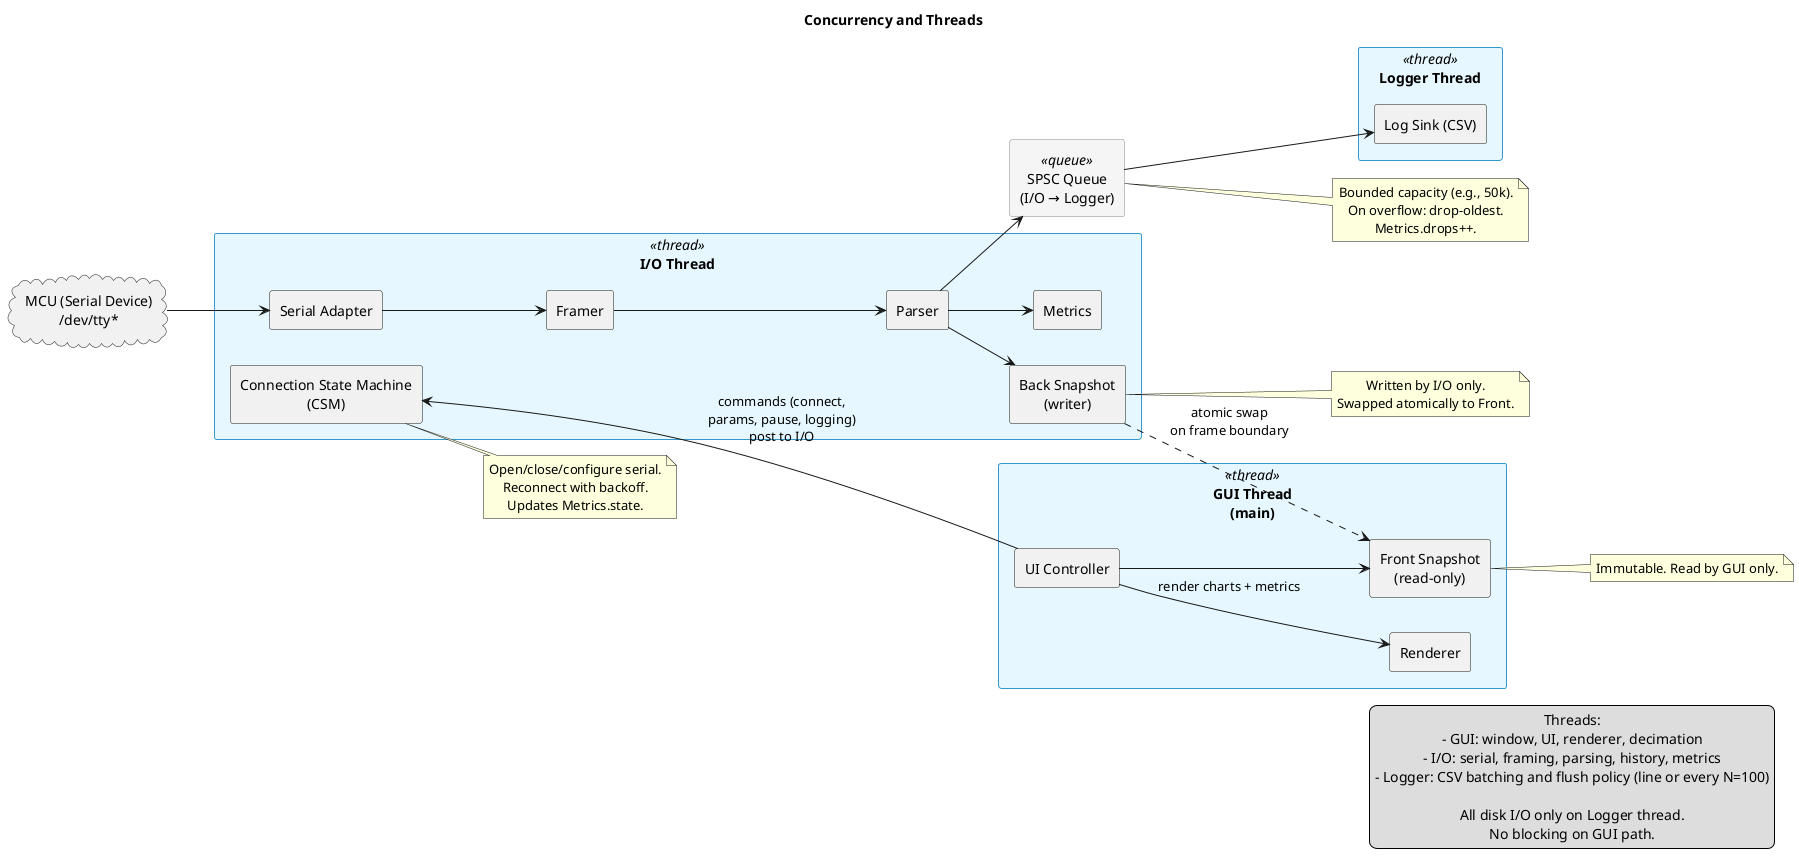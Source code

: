 @startuml concurrency
title Concurrency and Threads
left to right direction
skinparam shadowing false
skinparam packageStyle rectangle
skinparam componentStyle rectangle
skinparam defaultTextAlignment center

' Styles
skinparam rectangle {
  BackgroundColor<<thread>> #E6F7FF
  BorderColor<<thread>> #3399CC
}
skinparam rectangle {
  BackgroundColor<<queue>> #F5F5F5
  BorderColor<<queue>> #888888
}

' External source
cloud "MCU (Serial Device)\n/dev/tty*" as MCU

' Threads
rectangle "GUI Thread\n(main)" <<thread>> as GUI {
  component "UI Controller" as UI
  component "Renderer" as R
  component "Front Snapshot\n(read-only)" as Front
}

rectangle "I/O Thread" <<thread>> as IO {
  component "Connection State Machine\n(CSM)" as CSM
  component "Serial Adapter" as SA
  component "Framer" as FR
  component "Parser" as PAR
  component "Back Snapshot\n(writer)" as Back
  component "Metrics" as MET
}

rectangle "Logger Thread" <<thread>> as LOG {
  component "Log Sink (CSV)" as CSV
}

' Bounded queue between threads
rectangle "SPSC Queue\n(I/O → Logger)" <<queue>> as Q

' Data path (I/O thread)
MCU --> SA
SA --> FR
FR --> PAR
PAR --> Back
PAR --> MET
PAR --> Q

' Logger thread path
Q --> CSV

' GUI reads immutable snapshot
UI --> Front
UI --> R : render charts + metrics

' Cross-thread control paths
UI --> CSM : commands (connect,\nparams, pause, logging)\npost to I/O
Back ..> Front : atomic swap\non frame boundary

' Notes
note right of Q
Bounded capacity (e.g., 50k).
On overflow: drop-oldest.
Metrics.drops++.
end note

note right of Front
Immutable. Read by GUI only.
end note

note right of Back
Written by I/O only.
Swapped atomically to Front.
end note

note right of CSM
Open/close/configure serial.
Reconnect with backoff.
Updates Metrics.state.
end note

legend right
Threads:
- GUI: window, UI, renderer, decimation
- I/O: serial, framing, parsing, history, metrics
- Logger: CSV batching and flush policy (line or every N=100)

All disk I/O only on Logger thread.
No blocking on GUI path.
end legend
@enduml